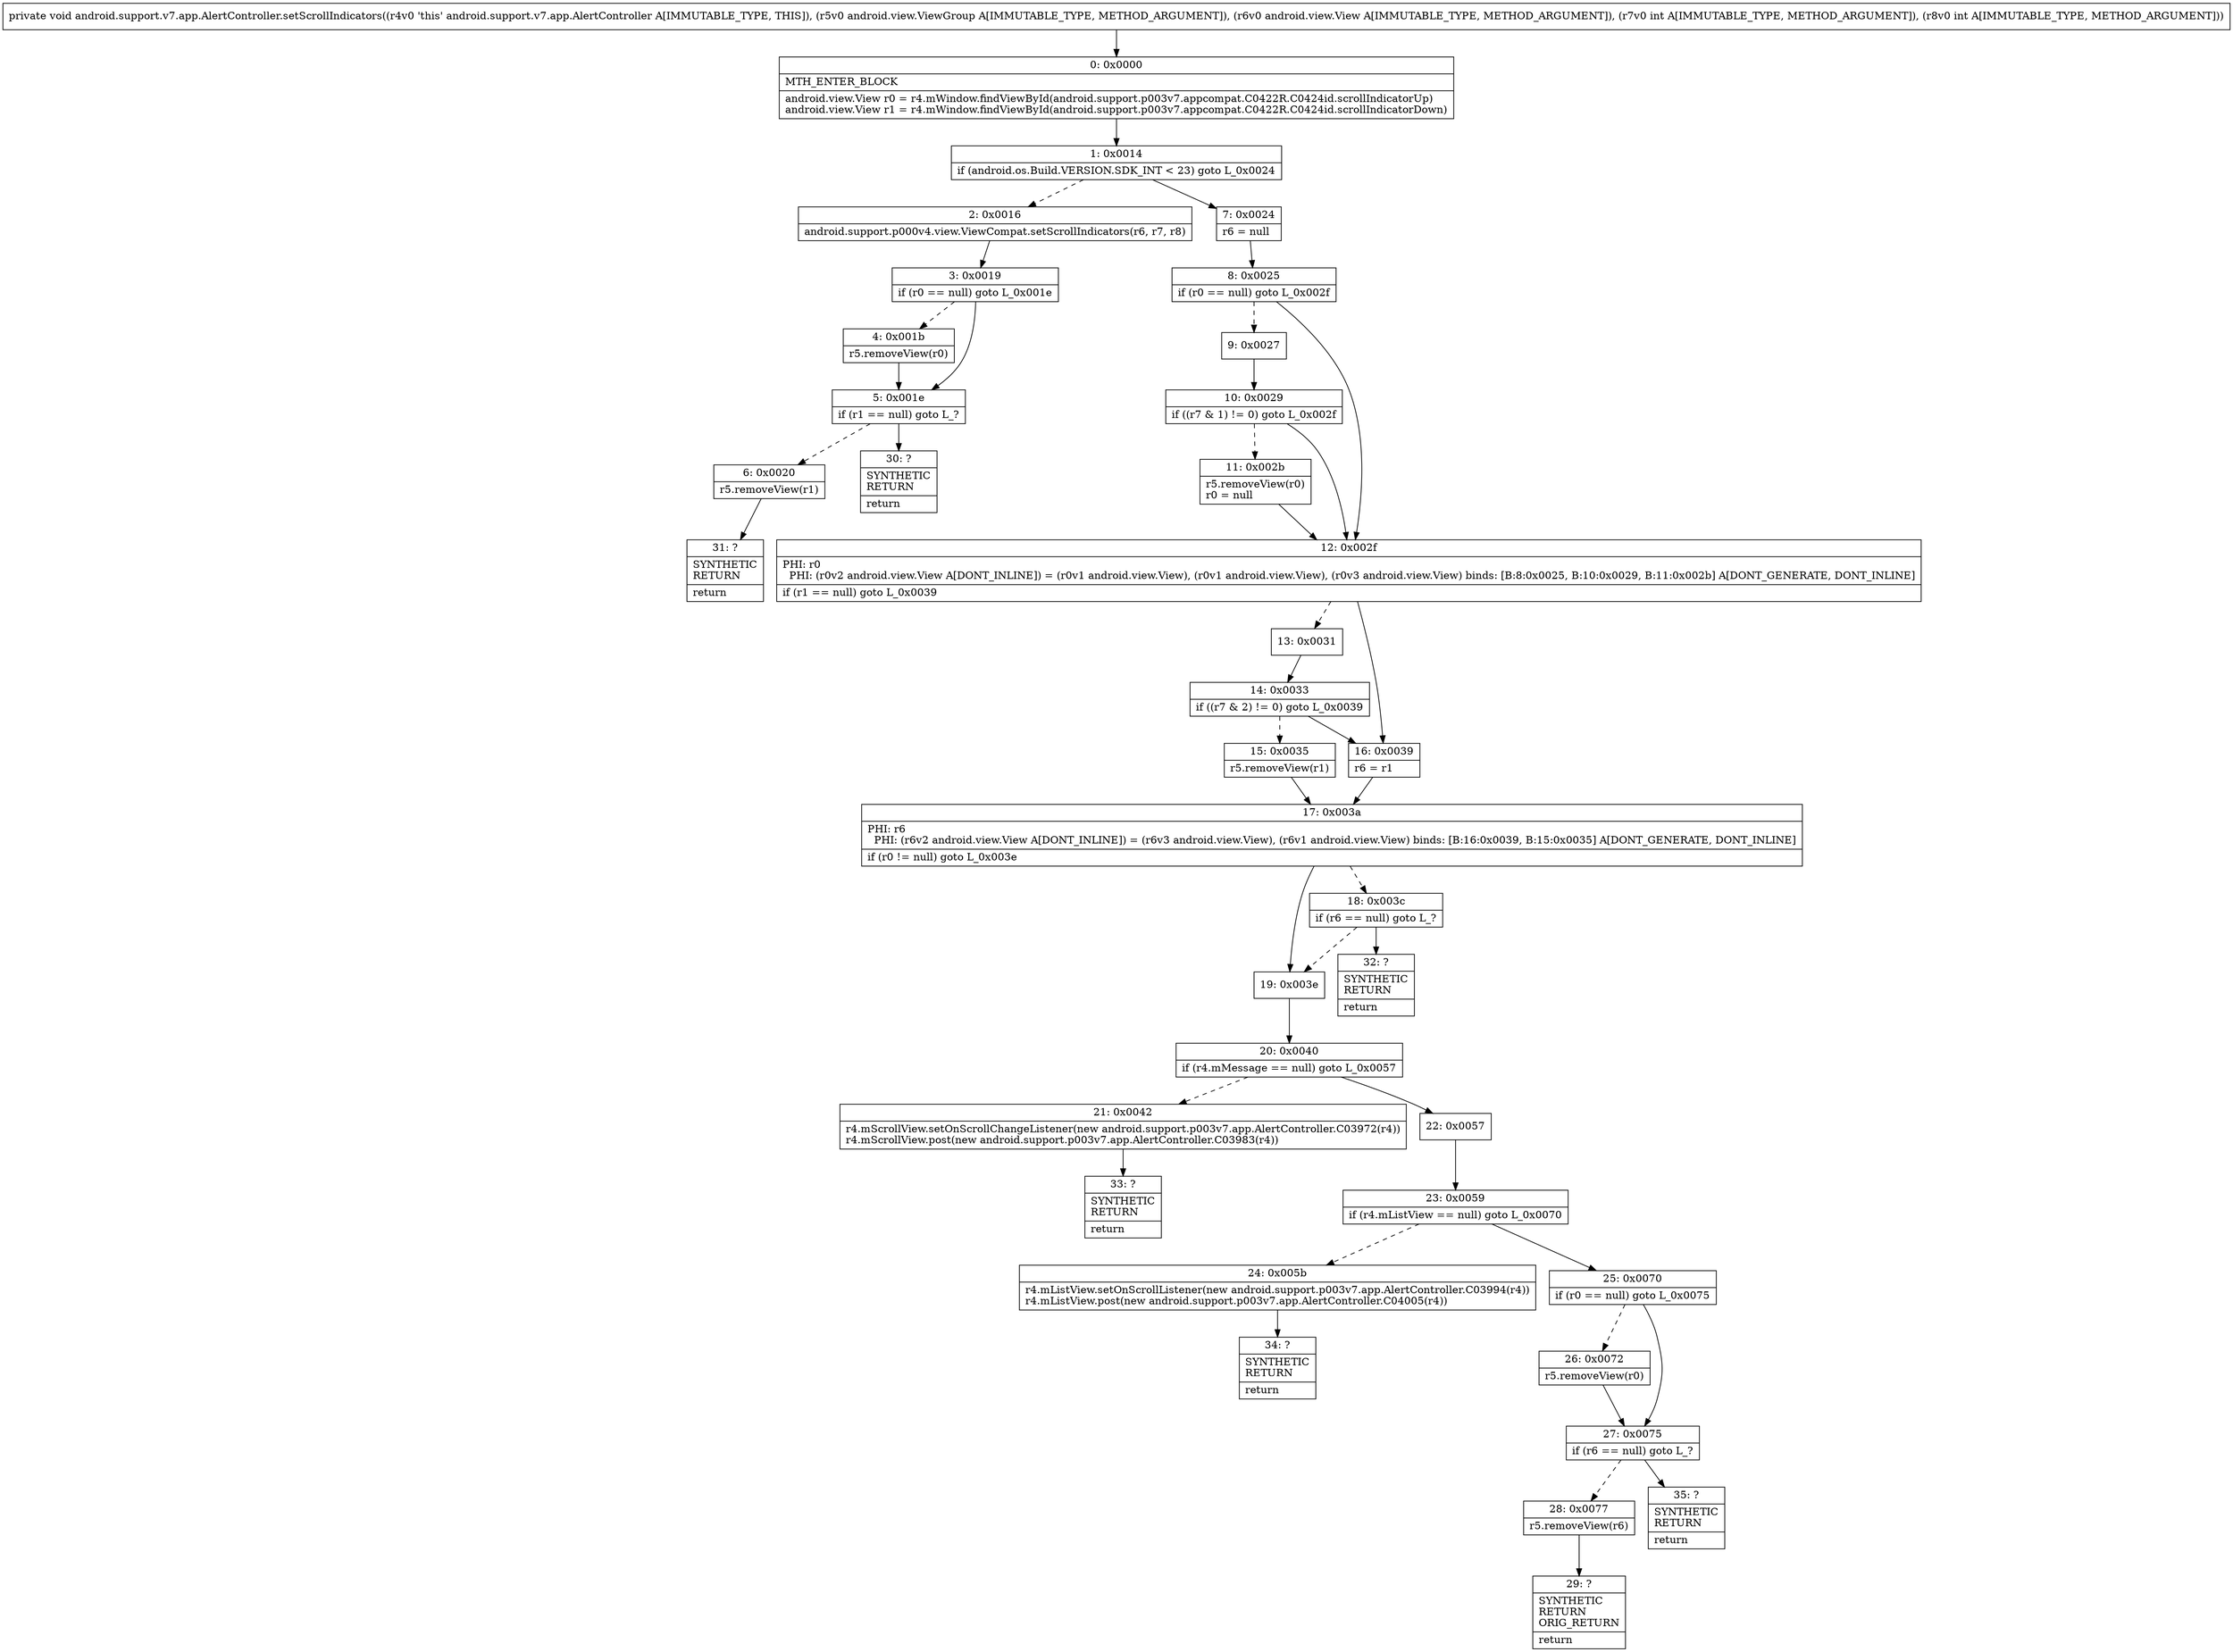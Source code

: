 digraph "CFG forandroid.support.v7.app.AlertController.setScrollIndicators(Landroid\/view\/ViewGroup;Landroid\/view\/View;II)V" {
Node_0 [shape=record,label="{0\:\ 0x0000|MTH_ENTER_BLOCK\l|android.view.View r0 = r4.mWindow.findViewById(android.support.p003v7.appcompat.C0422R.C0424id.scrollIndicatorUp)\landroid.view.View r1 = r4.mWindow.findViewById(android.support.p003v7.appcompat.C0422R.C0424id.scrollIndicatorDown)\l}"];
Node_1 [shape=record,label="{1\:\ 0x0014|if (android.os.Build.VERSION.SDK_INT \< 23) goto L_0x0024\l}"];
Node_2 [shape=record,label="{2\:\ 0x0016|android.support.p000v4.view.ViewCompat.setScrollIndicators(r6, r7, r8)\l}"];
Node_3 [shape=record,label="{3\:\ 0x0019|if (r0 == null) goto L_0x001e\l}"];
Node_4 [shape=record,label="{4\:\ 0x001b|r5.removeView(r0)\l}"];
Node_5 [shape=record,label="{5\:\ 0x001e|if (r1 == null) goto L_?\l}"];
Node_6 [shape=record,label="{6\:\ 0x0020|r5.removeView(r1)\l}"];
Node_7 [shape=record,label="{7\:\ 0x0024|r6 = null\l}"];
Node_8 [shape=record,label="{8\:\ 0x0025|if (r0 == null) goto L_0x002f\l}"];
Node_9 [shape=record,label="{9\:\ 0x0027}"];
Node_10 [shape=record,label="{10\:\ 0x0029|if ((r7 & 1) != 0) goto L_0x002f\l}"];
Node_11 [shape=record,label="{11\:\ 0x002b|r5.removeView(r0)\lr0 = null\l}"];
Node_12 [shape=record,label="{12\:\ 0x002f|PHI: r0 \l  PHI: (r0v2 android.view.View A[DONT_INLINE]) = (r0v1 android.view.View), (r0v1 android.view.View), (r0v3 android.view.View) binds: [B:8:0x0025, B:10:0x0029, B:11:0x002b] A[DONT_GENERATE, DONT_INLINE]\l|if (r1 == null) goto L_0x0039\l}"];
Node_13 [shape=record,label="{13\:\ 0x0031}"];
Node_14 [shape=record,label="{14\:\ 0x0033|if ((r7 & 2) != 0) goto L_0x0039\l}"];
Node_15 [shape=record,label="{15\:\ 0x0035|r5.removeView(r1)\l}"];
Node_16 [shape=record,label="{16\:\ 0x0039|r6 = r1\l}"];
Node_17 [shape=record,label="{17\:\ 0x003a|PHI: r6 \l  PHI: (r6v2 android.view.View A[DONT_INLINE]) = (r6v3 android.view.View), (r6v1 android.view.View) binds: [B:16:0x0039, B:15:0x0035] A[DONT_GENERATE, DONT_INLINE]\l|if (r0 != null) goto L_0x003e\l}"];
Node_18 [shape=record,label="{18\:\ 0x003c|if (r6 == null) goto L_?\l}"];
Node_19 [shape=record,label="{19\:\ 0x003e}"];
Node_20 [shape=record,label="{20\:\ 0x0040|if (r4.mMessage == null) goto L_0x0057\l}"];
Node_21 [shape=record,label="{21\:\ 0x0042|r4.mScrollView.setOnScrollChangeListener(new android.support.p003v7.app.AlertController.C03972(r4))\lr4.mScrollView.post(new android.support.p003v7.app.AlertController.C03983(r4))\l}"];
Node_22 [shape=record,label="{22\:\ 0x0057}"];
Node_23 [shape=record,label="{23\:\ 0x0059|if (r4.mListView == null) goto L_0x0070\l}"];
Node_24 [shape=record,label="{24\:\ 0x005b|r4.mListView.setOnScrollListener(new android.support.p003v7.app.AlertController.C03994(r4))\lr4.mListView.post(new android.support.p003v7.app.AlertController.C04005(r4))\l}"];
Node_25 [shape=record,label="{25\:\ 0x0070|if (r0 == null) goto L_0x0075\l}"];
Node_26 [shape=record,label="{26\:\ 0x0072|r5.removeView(r0)\l}"];
Node_27 [shape=record,label="{27\:\ 0x0075|if (r6 == null) goto L_?\l}"];
Node_28 [shape=record,label="{28\:\ 0x0077|r5.removeView(r6)\l}"];
Node_29 [shape=record,label="{29\:\ ?|SYNTHETIC\lRETURN\lORIG_RETURN\l|return\l}"];
Node_30 [shape=record,label="{30\:\ ?|SYNTHETIC\lRETURN\l|return\l}"];
Node_31 [shape=record,label="{31\:\ ?|SYNTHETIC\lRETURN\l|return\l}"];
Node_32 [shape=record,label="{32\:\ ?|SYNTHETIC\lRETURN\l|return\l}"];
Node_33 [shape=record,label="{33\:\ ?|SYNTHETIC\lRETURN\l|return\l}"];
Node_34 [shape=record,label="{34\:\ ?|SYNTHETIC\lRETURN\l|return\l}"];
Node_35 [shape=record,label="{35\:\ ?|SYNTHETIC\lRETURN\l|return\l}"];
MethodNode[shape=record,label="{private void android.support.v7.app.AlertController.setScrollIndicators((r4v0 'this' android.support.v7.app.AlertController A[IMMUTABLE_TYPE, THIS]), (r5v0 android.view.ViewGroup A[IMMUTABLE_TYPE, METHOD_ARGUMENT]), (r6v0 android.view.View A[IMMUTABLE_TYPE, METHOD_ARGUMENT]), (r7v0 int A[IMMUTABLE_TYPE, METHOD_ARGUMENT]), (r8v0 int A[IMMUTABLE_TYPE, METHOD_ARGUMENT])) }"];
MethodNode -> Node_0;
Node_0 -> Node_1;
Node_1 -> Node_2[style=dashed];
Node_1 -> Node_7;
Node_2 -> Node_3;
Node_3 -> Node_4[style=dashed];
Node_3 -> Node_5;
Node_4 -> Node_5;
Node_5 -> Node_6[style=dashed];
Node_5 -> Node_30;
Node_6 -> Node_31;
Node_7 -> Node_8;
Node_8 -> Node_9[style=dashed];
Node_8 -> Node_12;
Node_9 -> Node_10;
Node_10 -> Node_11[style=dashed];
Node_10 -> Node_12;
Node_11 -> Node_12;
Node_12 -> Node_13[style=dashed];
Node_12 -> Node_16;
Node_13 -> Node_14;
Node_14 -> Node_15[style=dashed];
Node_14 -> Node_16;
Node_15 -> Node_17;
Node_16 -> Node_17;
Node_17 -> Node_18[style=dashed];
Node_17 -> Node_19;
Node_18 -> Node_19[style=dashed];
Node_18 -> Node_32;
Node_19 -> Node_20;
Node_20 -> Node_21[style=dashed];
Node_20 -> Node_22;
Node_21 -> Node_33;
Node_22 -> Node_23;
Node_23 -> Node_24[style=dashed];
Node_23 -> Node_25;
Node_24 -> Node_34;
Node_25 -> Node_26[style=dashed];
Node_25 -> Node_27;
Node_26 -> Node_27;
Node_27 -> Node_28[style=dashed];
Node_27 -> Node_35;
Node_28 -> Node_29;
}

